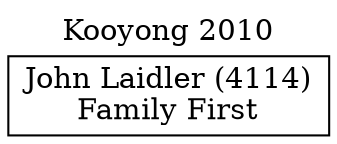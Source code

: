 // House preference flow
digraph "John Laidler (4114)_Kooyong_2010" {
	graph [label="Kooyong 2010" labelloc=t mclimit=10]
	node [shape=box]
	"John Laidler (4114)" [label="John Laidler (4114)
Family First"]
}

